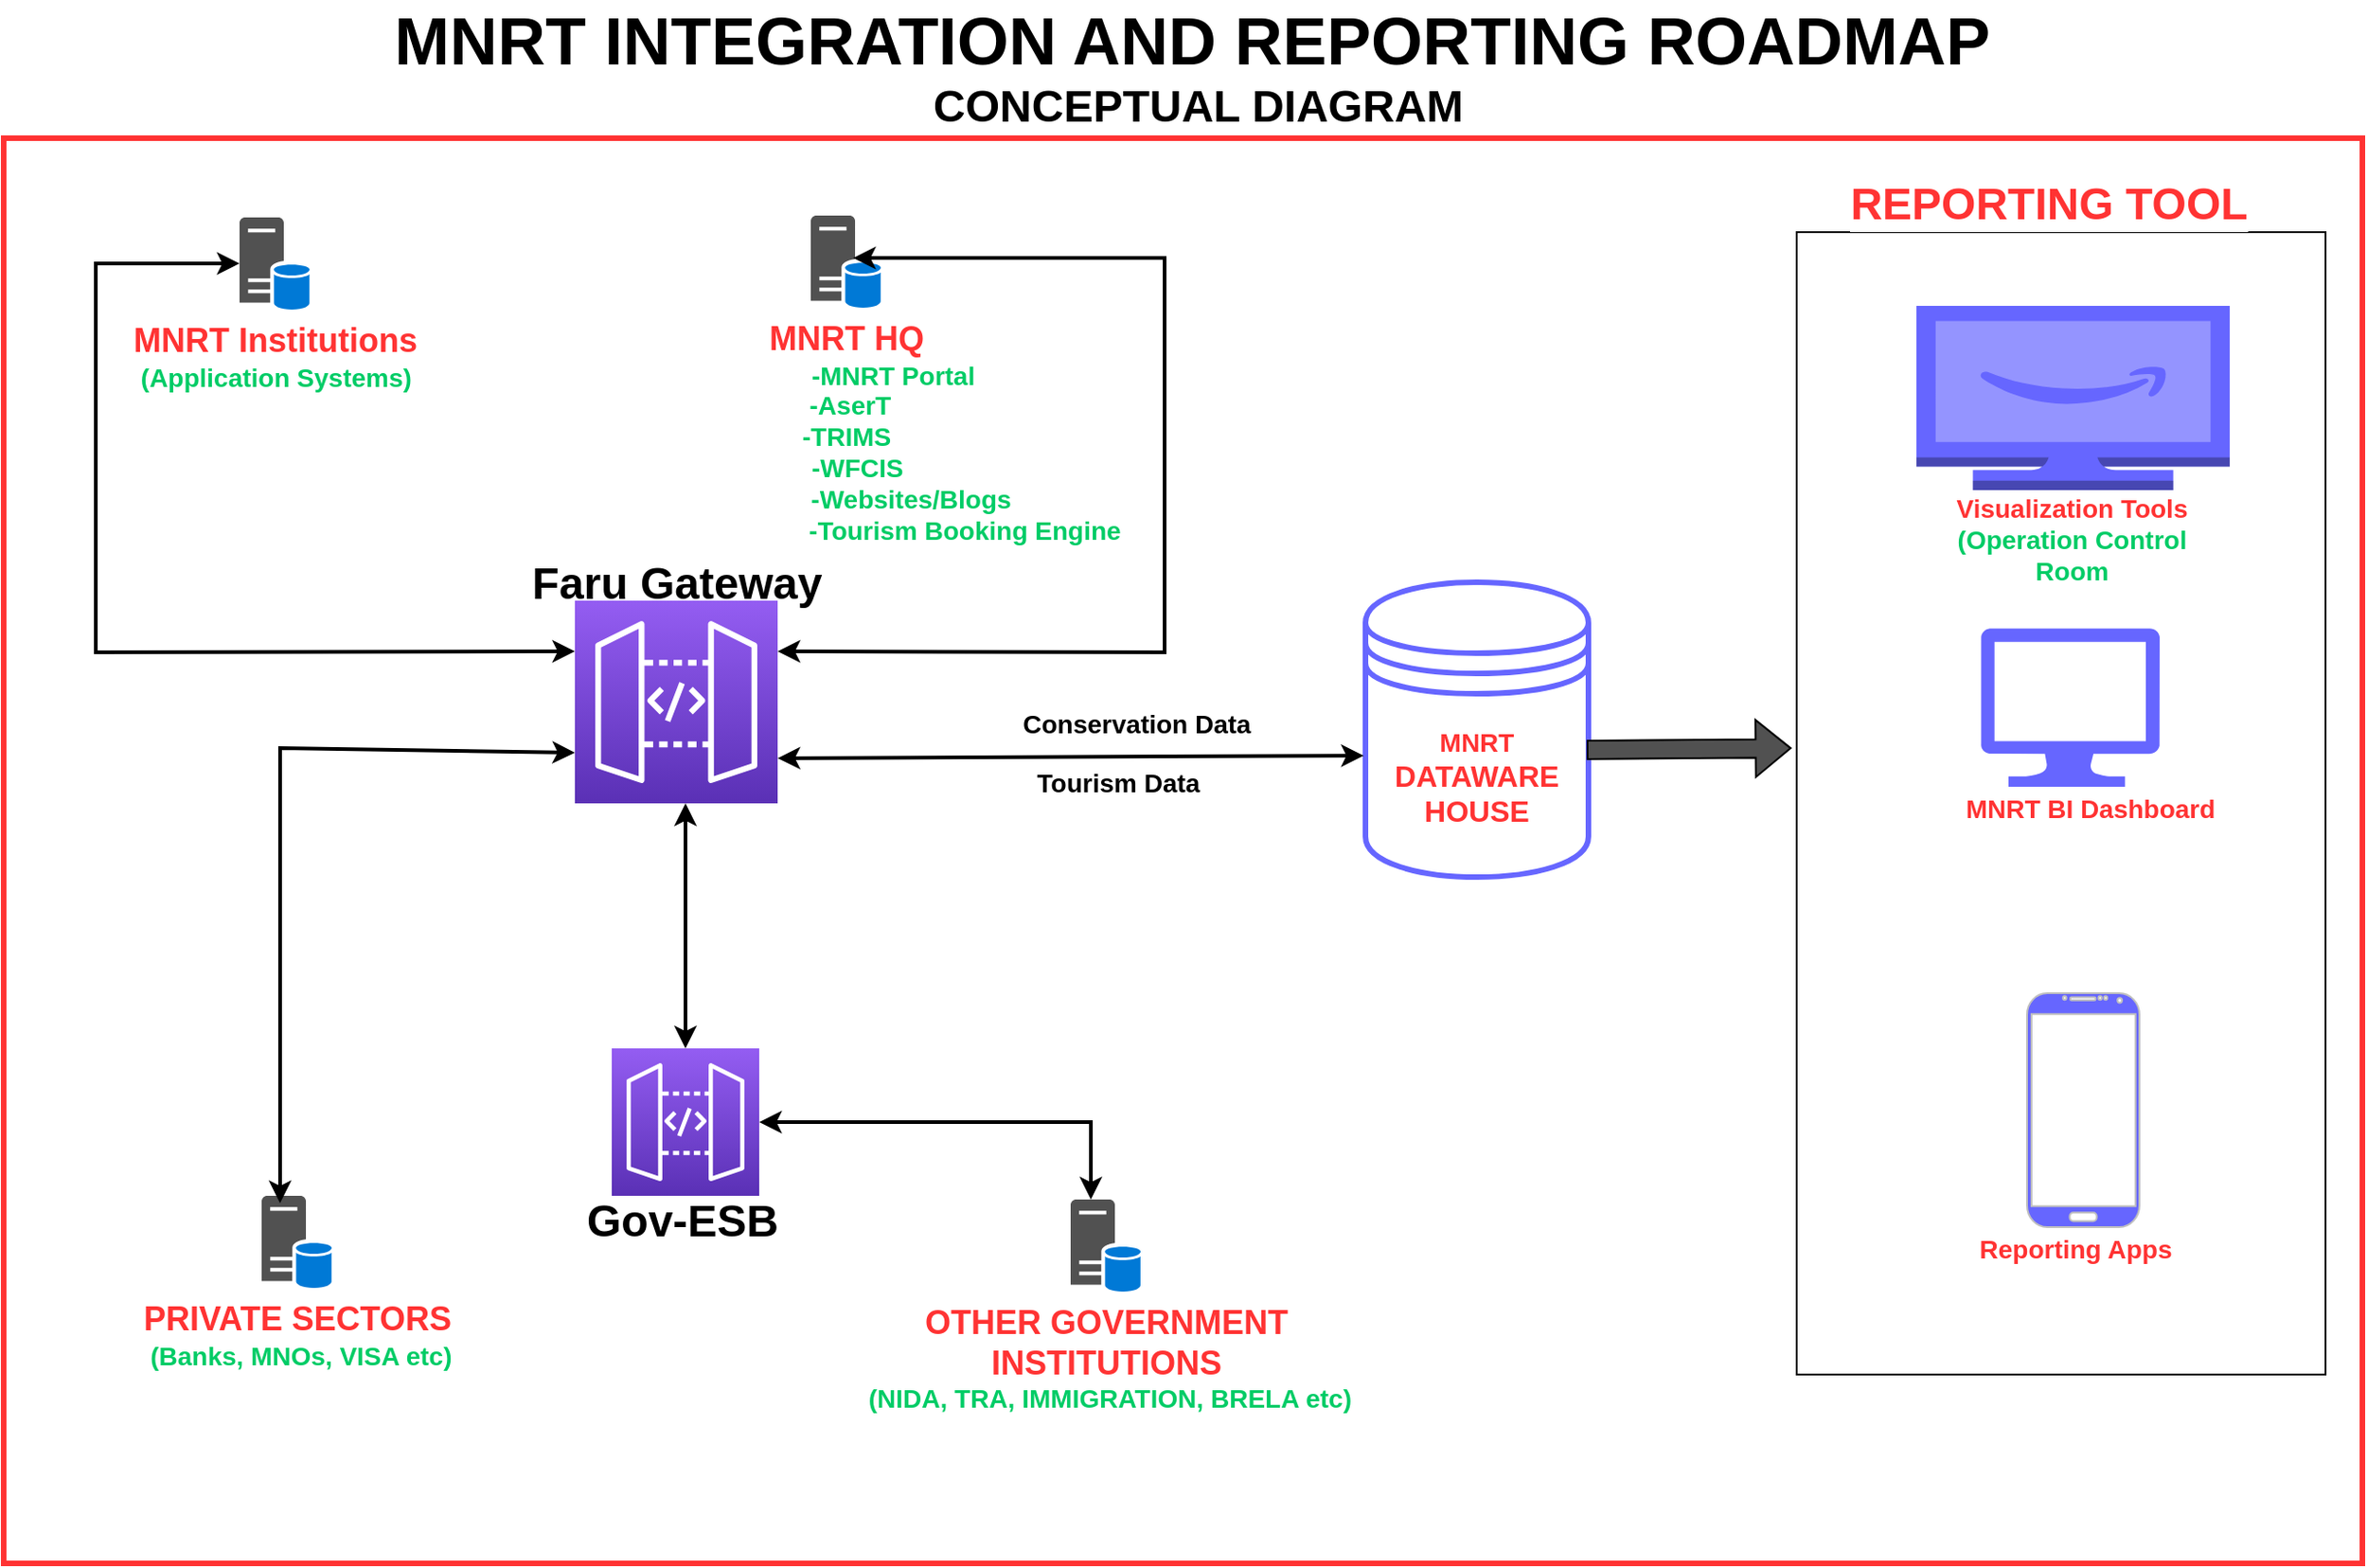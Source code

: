 <mxfile version="24.4.0" type="github">
  <diagram name="Page-1" id="alDKycs5oU3pcxEAZStF">
    <mxGraphModel dx="3374" dy="907" grid="1" gridSize="10" guides="1" tooltips="1" connect="1" arrows="1" fold="1" page="1" pageScale="1" pageWidth="850" pageHeight="1100" math="0" shadow="0">
      <root>
        <mxCell id="0" />
        <mxCell id="1" parent="0" />
        <mxCell id="4XTPGP9FqWyqA6gIsmBm-15" value="" style="rounded=0;whiteSpace=wrap;html=1;" vertex="1" parent="1">
          <mxGeometry x="-617" y="170" width="287" height="620" as="geometry" />
        </mxCell>
        <mxCell id="bv6qjs0hTHORihQvAECl-1" value="" style="rounded=0;whiteSpace=wrap;html=1;strokeColor=#FF3333;dashed=2;fillColor=none;strokeWidth=3;" parent="1" vertex="1">
          <mxGeometry x="-1590" y="119" width="1280" height="773.5" as="geometry" />
        </mxCell>
        <mxCell id="bv6qjs0hTHORihQvAECl-8" value="" style="sketch=0;points=[[0,0,0,0,0],[0,0.25,0,0,0],[0,0.5,0,0,0],[0,0.75,0,0,0],[0,1,0,0,0],[0.25,0,0,0,0],[0.25,1,0,0,0],[0.5,0,0,0,0],[0.5,1,0,0,0],[0.75,0,0,0,0],[0.75,1,0,0,0],[1,0,0,0,0],[1,0.25,0,0,0],[1,0.5,0,0,0],[1,0.75,0,0,0],[1,1,0,0,0]];outlineConnect=0;fontColor=#232F3E;gradientColor=#945DF2;gradientDirection=north;fillColor=#5A30B5;strokeColor=#ffffff;dashed=0;verticalLabelPosition=top;verticalAlign=top;align=center;html=1;fontSize=12;fontStyle=0;aspect=fixed;shape=mxgraph.aws4.resourceIcon;resIcon=mxgraph.aws4.api_gateway;" parent="1" vertex="1">
          <mxGeometry x="-1280" y="370" width="110" height="110" as="geometry" />
        </mxCell>
        <mxCell id="bv6qjs0hTHORihQvAECl-11" value="" style="verticalLabelPosition=bottom;html=1;verticalAlign=top;align=center;strokeColor=none;fillColor=#6666FF;shape=mxgraph.azure.computer;pointerEvents=1;" parent="1" vertex="1">
          <mxGeometry x="-517" y="385" width="97" height="86" as="geometry" />
        </mxCell>
        <mxCell id="bv6qjs0hTHORihQvAECl-20" value="" style="shape=image;html=1;verticalAlign=top;verticalLabelPosition=bottom;labelBackgroundColor=#ffffff;imageAspect=0;aspect=fixed;image=https://cdn0.iconfinder.com/data/icons/business-startup-10/50/60-128.png" parent="1" vertex="1">
          <mxGeometry x="-497" y="390" width="58" height="58" as="geometry" />
        </mxCell>
        <mxCell id="bv6qjs0hTHORihQvAECl-27" value="&lt;div&gt;&lt;font style=&quot;font-size: 14px;&quot;&gt;&lt;b&gt;&lt;font color=&quot;#ff3333&quot;&gt;MNRT&lt;/font&gt;&lt;/b&gt;&lt;/font&gt;&lt;/div&gt;&lt;div&gt;&lt;font size=&quot;3&quot; color=&quot;#ff3333&quot;&gt;&lt;b&gt;DATAWARE HOUSE&lt;/b&gt;&lt;br&gt;&lt;/font&gt;&lt;/div&gt;" style="shape=datastore;whiteSpace=wrap;html=1;strokeWidth=3;strokeColor=#6666FF;" parent="1" vertex="1">
          <mxGeometry x="-851" y="360" width="121" height="160" as="geometry" />
        </mxCell>
        <mxCell id="bv6qjs0hTHORihQvAECl-29" value="&lt;div&gt;&lt;b&gt;&lt;font style=&quot;font-size: 18px;&quot; color=&quot;#ff3333&quot;&gt;MNRT Institutions&lt;br&gt;&lt;/font&gt;&lt;/b&gt;&lt;/div&gt;&lt;div align=&quot;left&quot;&gt;&lt;b&gt;&lt;font style=&quot;font-size: 14px;&quot; color=&quot;#00cc66&quot;&gt;&amp;nbsp;(Application Systems)&lt;br&gt;&lt;/font&gt;&lt;/b&gt;&lt;/div&gt;" style="sketch=0;pointerEvents=1;shadow=0;dashed=0;html=1;strokeColor=none;labelPosition=center;verticalLabelPosition=bottom;verticalAlign=top;align=center;fillColor=#515151;shape=mxgraph.mscae.system_center.primary_site" parent="1" vertex="1">
          <mxGeometry x="-1462" y="162" width="38" height="50" as="geometry" />
        </mxCell>
        <mxCell id="1rtqqvMdxupV1CVTJnT_-3" value="&lt;b&gt;&lt;font style=&quot;font-size: 24px;&quot;&gt;Faru Gateway&lt;/font&gt;&lt;/b&gt;" style="text;html=1;align=center;verticalAlign=middle;resizable=0;points=[];autosize=1;strokeColor=none;fillColor=none;color=ffffff" parent="1" vertex="1">
          <mxGeometry x="-1315" y="341" width="180" height="40" as="geometry" />
        </mxCell>
        <mxCell id="1rtqqvMdxupV1CVTJnT_-4" value="" style="sketch=0;points=[[0,0,0,0,0],[0,0.25,0,0,0],[0,0.5,0,0,0],[0,0.75,0,0,0],[0,1,0,0,0],[0.25,0,0,0,0],[0.25,1,0,0,0],[0.5,0,0,0,0],[0.5,1,0,0,0],[0.75,0,0,0,0],[0.75,1,0,0,0],[1,0,0,0,0],[1,0.25,0,0,0],[1,0.5,0,0,0],[1,0.75,0,0,0],[1,1,0,0,0]];outlineConnect=0;fontColor=#232F3E;gradientColor=#945DF2;gradientDirection=north;fillColor=#5A30B5;strokeColor=#ffffff;dashed=0;verticalLabelPosition=top;verticalAlign=top;align=center;html=1;fontSize=12;fontStyle=0;aspect=fixed;shape=mxgraph.aws4.resourceIcon;resIcon=mxgraph.aws4.api_gateway;" parent="1" vertex="1">
          <mxGeometry x="-1260" y="613" width="80" height="80" as="geometry" />
        </mxCell>
        <mxCell id="1rtqqvMdxupV1CVTJnT_-5" value="&lt;font style=&quot;font-size: 24px;&quot;&gt;&lt;b&gt;Gov-ESB&lt;/b&gt;&lt;/font&gt;" style="text;html=1;align=center;verticalAlign=middle;resizable=0;points=[];autosize=1;strokeColor=none;fillColor=none;color=ffffff" parent="1" vertex="1">
          <mxGeometry x="-1287" y="687" width="130" height="40" as="geometry" />
        </mxCell>
        <mxCell id="1rtqqvMdxupV1CVTJnT_-10" value="&lt;div&gt;&lt;b&gt;&lt;font style=&quot;font-size: 18px;&quot; color=&quot;#ff3333&quot;&gt;PRIVATE SECTORS&lt;/font&gt;&lt;/b&gt;&lt;/div&gt;&lt;div&gt;&lt;b&gt;&lt;font style=&quot;font-size: 14px;&quot; color=&quot;#00cc66&quot;&gt;&amp;nbsp;(Banks, MNOs, VISA etc)&lt;br&gt;&lt;/font&gt;&lt;/b&gt;&lt;/div&gt;" style="sketch=0;pointerEvents=1;shadow=0;dashed=0;html=1;strokeColor=none;labelPosition=center;verticalLabelPosition=bottom;verticalAlign=top;align=center;fillColor=#515151;shape=mxgraph.mscae.system_center.primary_site" parent="1" vertex="1">
          <mxGeometry x="-1450" y="693" width="38" height="50" as="geometry" />
        </mxCell>
        <mxCell id="1rtqqvMdxupV1CVTJnT_-15" value="&lt;div&gt;&lt;font style=&quot;font-size: 18px;&quot; color=&quot;#ff3333&quot;&gt;&lt;b&gt;MNRT HQ&lt;/b&gt;&lt;/font&gt;&lt;font size=&quot;3&quot; color=&quot;#ff3333&quot;&gt;&lt;b&gt;&lt;br&gt;&lt;/b&gt;&lt;/font&gt;&lt;/div&gt;&lt;div&gt;&lt;font style=&quot;font-size: 14px;&quot; color=&quot;#00cc66&quot;&gt;&lt;b&gt;&amp;nbsp;&amp;nbsp;&amp;nbsp;&amp;nbsp;&amp;nbsp;&amp;nbsp;&amp;nbsp;&amp;nbsp;&amp;nbsp;&amp;nbsp;&amp;nbsp;&amp;nbsp; -MNRT Portal&lt;br&gt;&lt;/b&gt;&lt;/font&gt;&lt;/div&gt;&lt;div&gt;&lt;font style=&quot;font-size: 14px;&quot; color=&quot;#00cc66&quot;&gt;&lt;b&gt;&amp;nbsp;-AserT&lt;/b&gt;&lt;/font&gt;&lt;font style=&quot;font-size: 14px;&quot; color=&quot;#00cc66&quot;&gt;&lt;b&gt;&lt;br&gt;&lt;/b&gt;&lt;/font&gt;&lt;/div&gt;&lt;div&gt;&lt;font style=&quot;font-size: 14px;&quot; color=&quot;#00cc66&quot;&gt;&lt;b&gt;-TRIMS&lt;br&gt;&lt;/b&gt;&lt;/font&gt;&lt;/div&gt;&lt;div&gt;&lt;font style=&quot;font-size: 14px;&quot; color=&quot;#00cc66&quot;&gt;&lt;b&gt;&amp;nbsp;&amp;nbsp; -WFCIS&lt;/b&gt;&lt;/font&gt;&lt;/div&gt;&lt;div&gt;&lt;font style=&quot;font-size: 14px;&quot; color=&quot;#00cc66&quot;&gt;&lt;b&gt;&amp;nbsp;&amp;nbsp;&amp;nbsp;&amp;nbsp;&amp;nbsp;&amp;nbsp;&amp;nbsp;&amp;nbsp;&amp;nbsp;&amp;nbsp;&amp;nbsp;&amp;nbsp;&amp;nbsp;&amp;nbsp;&amp;nbsp;&amp;nbsp;&amp;nbsp; -Websites/Blogs&lt;/b&gt;&lt;/font&gt;&lt;/div&gt;&lt;div&gt;&lt;font style=&quot;font-size: 14px;&quot; color=&quot;#00cc66&quot;&gt;&lt;b&gt;&amp;nbsp;&amp;nbsp;&amp;nbsp;&amp;nbsp;&amp;nbsp;&amp;nbsp;&amp;nbsp;&amp;nbsp;&amp;nbsp;&amp;nbsp;&amp;nbsp;&amp;nbsp;&amp;nbsp;&amp;nbsp;&amp;nbsp;&amp;nbsp;&amp;nbsp;&amp;nbsp;&amp;nbsp;&amp;nbsp;&amp;nbsp;&amp;nbsp;&amp;nbsp;&amp;nbsp;&amp;nbsp;&amp;nbsp;&amp;nbsp;&amp;nbsp;&amp;nbsp;&amp;nbsp;&amp;nbsp;&amp;nbsp; -Tourism Booking Engine&lt;br&gt;&lt;/b&gt;&lt;/font&gt;&lt;/div&gt;" style="sketch=0;pointerEvents=1;shadow=0;dashed=0;html=1;strokeColor=none;labelPosition=center;verticalLabelPosition=bottom;verticalAlign=top;align=center;fillColor=#515151;shape=mxgraph.mscae.system_center.primary_site" parent="1" vertex="1">
          <mxGeometry x="-1152" y="161" width="38" height="50" as="geometry" />
        </mxCell>
        <mxCell id="1rtqqvMdxupV1CVTJnT_-16" value="" style="endArrow=classic;startArrow=classic;html=1;rounded=0;shadow=0;strokeColor=default;strokeWidth=2;align=center;verticalAlign=middle;fontFamily=Helvetica;fontSize=11;fontColor=default;labelBackgroundColor=default;fillColor=#515151;entryX=0;entryY=0.75;entryDx=0;entryDy=0;entryPerimeter=0;exitX=0.263;exitY=0.08;exitDx=0;exitDy=0;exitPerimeter=0;" parent="1" source="1rtqqvMdxupV1CVTJnT_-10" target="bv6qjs0hTHORihQvAECl-8" edge="1">
          <mxGeometry width="50" height="50" relative="1" as="geometry">
            <mxPoint x="-1393" y="773" as="sourcePoint" />
            <mxPoint x="-1293" y="553" as="targetPoint" />
            <Array as="points">
              <mxPoint x="-1440" y="670" />
              <mxPoint x="-1440" y="450" />
            </Array>
          </mxGeometry>
        </mxCell>
        <mxCell id="1rtqqvMdxupV1CVTJnT_-18" value="" style="endArrow=classic;startArrow=classic;html=1;rounded=0;shadow=0;strokeColor=default;strokeWidth=2;align=center;verticalAlign=middle;fontFamily=Helvetica;fontSize=11;fontColor=default;labelBackgroundColor=default;fillColor=#515151;exitX=0.5;exitY=0;exitDx=0;exitDy=0;exitPerimeter=0;" parent="1" source="1rtqqvMdxupV1CVTJnT_-4" edge="1">
          <mxGeometry width="50" height="50" relative="1" as="geometry">
            <mxPoint x="-1220" y="603" as="sourcePoint" />
            <mxPoint x="-1220" y="480" as="targetPoint" />
            <Array as="points">
              <mxPoint x="-1220" y="503" />
            </Array>
          </mxGeometry>
        </mxCell>
        <mxCell id="1rtqqvMdxupV1CVTJnT_-19" style="edgeStyle=none;rounded=0;orthogonalLoop=1;jettySize=auto;html=1;entryX=0.5;entryY=0;entryDx=0;entryDy=0;entryPerimeter=0;shadow=0;strokeColor=default;strokeWidth=2;align=center;verticalAlign=middle;fontFamily=Helvetica;fontSize=11;fontColor=default;labelBackgroundColor=default;startArrow=classic;endArrow=classic;fillColor=#515151;" parent="1" source="1rtqqvMdxupV1CVTJnT_-4" target="1rtqqvMdxupV1CVTJnT_-4" edge="1">
          <mxGeometry relative="1" as="geometry" />
        </mxCell>
        <mxCell id="1rtqqvMdxupV1CVTJnT_-20" value="" style="endArrow=classic;startArrow=classic;html=1;rounded=0;shadow=0;strokeColor=default;strokeWidth=2;align=center;verticalAlign=middle;fontFamily=Helvetica;fontSize=11;fontColor=default;labelBackgroundColor=default;fillColor=#515151;entryX=0;entryY=0.5;entryDx=0;entryDy=0;entryPerimeter=0;exitX=0;exitY=0.25;exitDx=0;exitDy=0;exitPerimeter=0;" parent="1" source="bv6qjs0hTHORihQvAECl-8" target="bv6qjs0hTHORihQvAECl-29" edge="1">
          <mxGeometry width="50" height="50" relative="1" as="geometry">
            <mxPoint x="-1276" y="530" as="sourcePoint" />
            <mxPoint x="-1363" y="186" as="targetPoint" />
            <Array as="points">
              <mxPoint x="-1540" y="398" />
              <mxPoint x="-1540" y="187" />
            </Array>
          </mxGeometry>
        </mxCell>
        <mxCell id="1rtqqvMdxupV1CVTJnT_-21" value="" style="endArrow=classic;startArrow=classic;html=1;rounded=0;shadow=0;strokeColor=default;strokeWidth=2;align=center;verticalAlign=middle;fontFamily=Helvetica;fontSize=11;fontColor=default;labelBackgroundColor=default;fillColor=#515151;exitX=1;exitY=0.25;exitDx=0;exitDy=0;exitPerimeter=0;entryX=0.605;entryY=0.46;entryDx=0;entryDy=0;entryPerimeter=0;" parent="1" source="bv6qjs0hTHORihQvAECl-8" target="1rtqqvMdxupV1CVTJnT_-15" edge="1">
          <mxGeometry width="50" height="50" relative="1" as="geometry">
            <mxPoint x="-1220" y="402" as="sourcePoint" />
            <mxPoint x="-1220" y="242" as="targetPoint" />
            <Array as="points">
              <mxPoint x="-960" y="398" />
              <mxPoint x="-960" y="290" />
              <mxPoint x="-960" y="184" />
            </Array>
          </mxGeometry>
        </mxCell>
        <mxCell id="1rtqqvMdxupV1CVTJnT_-22" value="" style="endArrow=classic;startArrow=classic;html=1;rounded=0;shadow=0;strokeColor=default;strokeWidth=2;align=center;verticalAlign=middle;fontFamily=Helvetica;fontSize=11;fontColor=default;labelBackgroundColor=default;fillColor=#515151;exitX=-0.008;exitY=0.588;exitDx=0;exitDy=0;entryX=1;entryY=0.75;entryDx=0;entryDy=0;entryPerimeter=0;exitPerimeter=0;" parent="1" source="bv6qjs0hTHORihQvAECl-27" edge="1">
          <mxGeometry width="50" height="50" relative="1" as="geometry">
            <mxPoint x="-851" y="417" as="sourcePoint" />
            <mxPoint x="-1170" y="455.5" as="targetPoint" />
            <Array as="points" />
          </mxGeometry>
        </mxCell>
        <mxCell id="1rtqqvMdxupV1CVTJnT_-25" value="" style="verticalLabelPosition=bottom;verticalAlign=top;html=1;shadow=0;dashed=0;strokeWidth=1;shape=mxgraph.android.phone2;strokeColor=#c0c0c0;fontFamily=Helvetica;fontSize=11;fontColor=default;labelBackgroundColor=default;fillColor=#6666FF;" parent="1" vertex="1">
          <mxGeometry x="-492" y="583" width="61" height="127" as="geometry" />
        </mxCell>
        <mxCell id="1rtqqvMdxupV1CVTJnT_-26" value="&lt;font style=&quot;font-size: 14px;&quot; color=&quot;#ff3333&quot;&gt;&lt;b&gt;Reporting Apps&lt;br&gt;&lt;/b&gt;&lt;/font&gt;" style="text;html=1;align=center;verticalAlign=middle;whiteSpace=wrap;rounded=0;fontFamily=Helvetica;fontSize=11;fontColor=default;labelBackgroundColor=default;" parent="1" vertex="1">
          <mxGeometry x="-538" y="707" width="144.5" height="30" as="geometry" />
        </mxCell>
        <mxCell id="1rtqqvMdxupV1CVTJnT_-27" value="&lt;div&gt;&lt;b&gt;&lt;font style=&quot;font-size: 36px;&quot;&gt;MNRT INTEGRATION AND REPORTING ROADMAP&lt;/font&gt;&lt;/b&gt;&lt;/div&gt;&lt;div&gt;&lt;font style=&quot;font-size: 24px;&quot;&gt;&lt;b&gt;&lt;font&gt;&amp;nbsp;CONCEPTUAL DIAGRAM &lt;/font&gt;&lt;/b&gt;&lt;/font&gt;&lt;/div&gt;" style="text;html=1;align=center;verticalAlign=middle;whiteSpace=wrap;rounded=0;fontFamily=Helvetica;fontSize=11;fontColor=default;labelBackgroundColor=default;" parent="1" vertex="1">
          <mxGeometry x="-1580" y="50" width="1270" height="60" as="geometry" />
        </mxCell>
        <mxCell id="4XTPGP9FqWyqA6gIsmBm-3" value="&lt;b&gt;&lt;font style=&quot;font-size: 14px;&quot;&gt;Conservation Data&lt;/font&gt;&lt;/b&gt;" style="text;html=1;align=center;verticalAlign=middle;whiteSpace=wrap;rounded=0;" vertex="1" parent="1">
          <mxGeometry x="-1040" y="422" width="130" height="30" as="geometry" />
        </mxCell>
        <mxCell id="4XTPGP9FqWyqA6gIsmBm-4" value="&lt;font style=&quot;font-size: 14px;&quot;&gt;&lt;b&gt;Tourism Data&lt;/b&gt;&lt;/font&gt;" style="text;html=1;align=center;verticalAlign=middle;whiteSpace=wrap;rounded=0;" vertex="1" parent="1">
          <mxGeometry x="-1050" y="454" width="130" height="30" as="geometry" />
        </mxCell>
        <mxCell id="4XTPGP9FqWyqA6gIsmBm-5" value="&lt;div&gt;&lt;b&gt;&lt;font style=&quot;font-size: 18px;&quot; color=&quot;#ff3333&quot;&gt;OTHER GOVERNMENT&lt;/font&gt;&lt;/b&gt;&lt;/div&gt;&lt;div&gt;&lt;b&gt;&lt;font style=&quot;font-size: 18px;&quot; color=&quot;#ff3333&quot;&gt;INSTITUTIONS&lt;br&gt;&lt;/font&gt;&lt;/b&gt;&lt;/div&gt;&lt;div&gt;&lt;b&gt;&lt;font style=&quot;font-size: 14px;&quot; color=&quot;#00cc66&quot;&gt;&amp;nbsp;(NIDA, TRA, IMMIGRATION, BRELA etc)&lt;br&gt;&lt;/font&gt;&lt;/b&gt;&lt;/div&gt;" style="sketch=0;pointerEvents=1;shadow=0;dashed=0;html=1;strokeColor=none;labelPosition=center;verticalLabelPosition=bottom;verticalAlign=top;align=center;fillColor=#515151;shape=mxgraph.mscae.system_center.primary_site" vertex="1" parent="1">
          <mxGeometry x="-1011" y="695" width="38" height="50" as="geometry" />
        </mxCell>
        <mxCell id="4XTPGP9FqWyqA6gIsmBm-8" value="" style="endArrow=classic;startArrow=classic;html=1;rounded=0;shadow=0;strokeColor=default;strokeWidth=2;align=center;verticalAlign=middle;fontFamily=Helvetica;fontSize=11;fontColor=default;labelBackgroundColor=default;fillColor=#515151;entryX=1;entryY=0.5;entryDx=0;entryDy=0;entryPerimeter=0;exitX=0.31;exitY=0.044;exitDx=0;exitDy=0;exitPerimeter=0;" edge="1" parent="1" target="1rtqqvMdxupV1CVTJnT_-4">
          <mxGeometry width="50" height="50" relative="1" as="geometry">
            <mxPoint x="-1000" y="695" as="sourcePoint" />
            <mxPoint x="-958" y="561" as="targetPoint" />
            <Array as="points">
              <mxPoint x="-1000" y="670" />
              <mxPoint x="-1000" y="653" />
            </Array>
          </mxGeometry>
        </mxCell>
        <mxCell id="4XTPGP9FqWyqA6gIsmBm-12" value="" style="outlineConnect=0;dashed=0;verticalLabelPosition=bottom;verticalAlign=top;align=center;html=1;shape=mxgraph.aws3.fire_tv;fillColor=#6666FF;gradientColor=none;" vertex="1" parent="1">
          <mxGeometry x="-552" y="210" width="170" height="100" as="geometry" />
        </mxCell>
        <mxCell id="4XTPGP9FqWyqA6gIsmBm-13" value="&lt;div&gt;&lt;font style=&quot;font-size: 14px;&quot; color=&quot;#ff3333&quot;&gt;&lt;b&gt;Visualization Tools&lt;/b&gt;&lt;/font&gt;&lt;/div&gt;&lt;b&gt;&lt;font style=&quot;font-size: 14px;&quot; color=&quot;#00cc66&quot;&gt;(Operation Control Room&lt;br&gt;&lt;/font&gt;&lt;/b&gt;" style="text;html=1;align=center;verticalAlign=middle;whiteSpace=wrap;rounded=0;fontFamily=Helvetica;fontSize=11;fontColor=default;labelBackgroundColor=default;" vertex="1" parent="1">
          <mxGeometry x="-540.25" y="322" width="144.5" height="30" as="geometry" />
        </mxCell>
        <mxCell id="4XTPGP9FqWyqA6gIsmBm-14" value="&lt;font color=&quot;#ff3333&quot; style=&quot;font-size: 14px;&quot;&gt;&lt;b&gt;MNRT BI Dashboard&lt;br&gt;&lt;/b&gt;&lt;/font&gt;" style="text;html=1;align=center;verticalAlign=middle;whiteSpace=wrap;rounded=0;fontFamily=Helvetica;fontSize=11;fontColor=default;labelBackgroundColor=default;" vertex="1" parent="1">
          <mxGeometry x="-530.25" y="468" width="144.5" height="30" as="geometry" />
        </mxCell>
        <mxCell id="4XTPGP9FqWyqA6gIsmBm-16" value="&lt;b&gt;&lt;font style=&quot;font-size: 24px;&quot; color=&quot;#ff3333&quot;&gt;REPORTING TOOL&lt;/font&gt;&lt;font size=&quot;3&quot; color=&quot;#ff3333&quot;&gt;&lt;br&gt;&lt;/font&gt;&lt;/b&gt;" style="text;html=1;align=center;verticalAlign=middle;whiteSpace=wrap;rounded=0;fontFamily=Helvetica;fontSize=11;fontColor=default;labelBackgroundColor=default;" vertex="1" parent="1">
          <mxGeometry x="-590" y="140" width="220" height="30" as="geometry" />
        </mxCell>
        <mxCell id="4XTPGP9FqWyqA6gIsmBm-18" value="" style="shape=flexArrow;endArrow=classic;html=1;rounded=0;entryX=0.758;entryY=0.428;entryDx=0;entryDy=0;entryPerimeter=0;exitX=0.992;exitY=0.569;exitDx=0;exitDy=0;exitPerimeter=0;fillColor=#515151;" edge="1" parent="1" source="bv6qjs0hTHORihQvAECl-27" target="bv6qjs0hTHORihQvAECl-1">
          <mxGeometry width="50" height="50" relative="1" as="geometry">
            <mxPoint x="-690" y="480" as="sourcePoint" />
            <mxPoint x="-640" y="430" as="targetPoint" />
          </mxGeometry>
        </mxCell>
      </root>
    </mxGraphModel>
  </diagram>
</mxfile>
